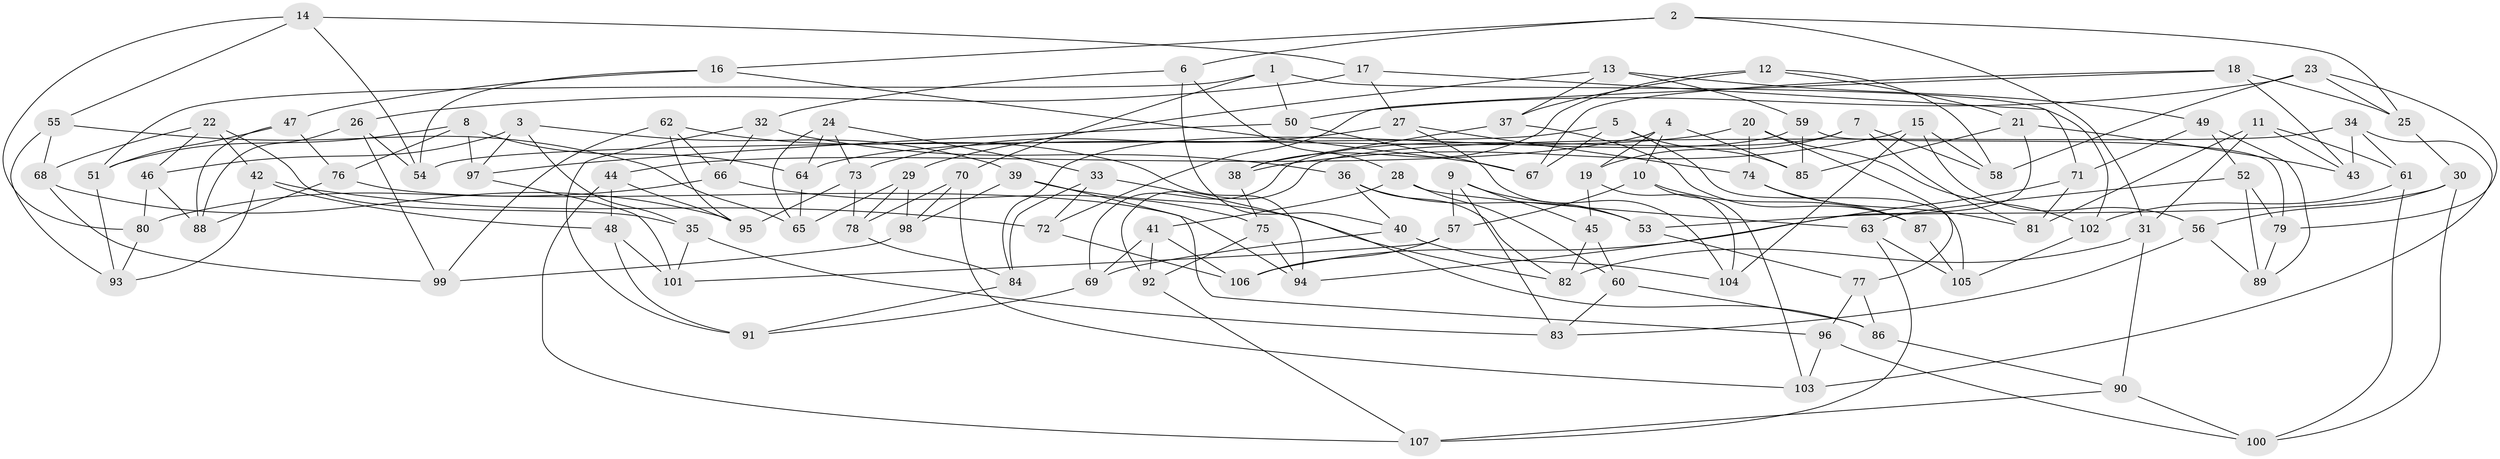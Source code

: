 // coarse degree distribution, {4: 0.6891891891891891, 5: 0.14864864864864866, 3: 0.06756756756756757, 9: 0.02702702702702703, 7: 0.02702702702702703, 2: 0.013513513513513514, 8: 0.013513513513513514, 10: 0.013513513513513514}
// Generated by graph-tools (version 1.1) at 2025/03/03/04/25 22:03:42]
// undirected, 107 vertices, 214 edges
graph export_dot {
graph [start="1"]
  node [color=gray90,style=filled];
  1;
  2;
  3;
  4;
  5;
  6;
  7;
  8;
  9;
  10;
  11;
  12;
  13;
  14;
  15;
  16;
  17;
  18;
  19;
  20;
  21;
  22;
  23;
  24;
  25;
  26;
  27;
  28;
  29;
  30;
  31;
  32;
  33;
  34;
  35;
  36;
  37;
  38;
  39;
  40;
  41;
  42;
  43;
  44;
  45;
  46;
  47;
  48;
  49;
  50;
  51;
  52;
  53;
  54;
  55;
  56;
  57;
  58;
  59;
  60;
  61;
  62;
  63;
  64;
  65;
  66;
  67;
  68;
  69;
  70;
  71;
  72;
  73;
  74;
  75;
  76;
  77;
  78;
  79;
  80;
  81;
  82;
  83;
  84;
  85;
  86;
  87;
  88;
  89;
  90;
  91;
  92;
  93;
  94;
  95;
  96;
  97;
  98;
  99;
  100;
  101;
  102;
  103;
  104;
  105;
  106;
  107;
  1 -- 51;
  1 -- 102;
  1 -- 70;
  1 -- 50;
  2 -- 16;
  2 -- 6;
  2 -- 31;
  2 -- 25;
  3 -- 39;
  3 -- 35;
  3 -- 97;
  3 -- 46;
  4 -- 44;
  4 -- 85;
  4 -- 19;
  4 -- 10;
  5 -- 54;
  5 -- 105;
  5 -- 67;
  5 -- 85;
  6 -- 40;
  6 -- 32;
  6 -- 28;
  7 -- 19;
  7 -- 58;
  7 -- 69;
  7 -- 81;
  8 -- 97;
  8 -- 51;
  8 -- 76;
  8 -- 64;
  9 -- 53;
  9 -- 83;
  9 -- 45;
  9 -- 57;
  10 -- 103;
  10 -- 57;
  10 -- 87;
  11 -- 81;
  11 -- 43;
  11 -- 61;
  11 -- 31;
  12 -- 37;
  12 -- 38;
  12 -- 21;
  12 -- 58;
  13 -- 49;
  13 -- 59;
  13 -- 29;
  13 -- 37;
  14 -- 54;
  14 -- 17;
  14 -- 80;
  14 -- 55;
  15 -- 58;
  15 -- 56;
  15 -- 38;
  15 -- 104;
  16 -- 47;
  16 -- 54;
  16 -- 67;
  17 -- 71;
  17 -- 27;
  17 -- 26;
  18 -- 67;
  18 -- 72;
  18 -- 25;
  18 -- 43;
  19 -- 104;
  19 -- 45;
  20 -- 102;
  20 -- 77;
  20 -- 64;
  20 -- 74;
  21 -- 94;
  21 -- 85;
  21 -- 43;
  22 -- 35;
  22 -- 42;
  22 -- 68;
  22 -- 46;
  23 -- 25;
  23 -- 58;
  23 -- 50;
  23 -- 79;
  24 -- 73;
  24 -- 65;
  24 -- 64;
  24 -- 33;
  25 -- 30;
  26 -- 88;
  26 -- 99;
  26 -- 54;
  27 -- 73;
  27 -- 104;
  27 -- 74;
  28 -- 63;
  28 -- 41;
  28 -- 60;
  29 -- 78;
  29 -- 98;
  29 -- 65;
  30 -- 100;
  30 -- 56;
  30 -- 53;
  31 -- 82;
  31 -- 90;
  32 -- 66;
  32 -- 36;
  32 -- 91;
  33 -- 72;
  33 -- 84;
  33 -- 86;
  34 -- 103;
  34 -- 61;
  34 -- 43;
  34 -- 92;
  35 -- 83;
  35 -- 101;
  36 -- 53;
  36 -- 40;
  36 -- 82;
  37 -- 87;
  37 -- 38;
  38 -- 75;
  39 -- 82;
  39 -- 96;
  39 -- 98;
  40 -- 104;
  40 -- 69;
  41 -- 69;
  41 -- 92;
  41 -- 106;
  42 -- 93;
  42 -- 48;
  42 -- 72;
  44 -- 95;
  44 -- 107;
  44 -- 48;
  45 -- 82;
  45 -- 60;
  46 -- 88;
  46 -- 80;
  47 -- 76;
  47 -- 88;
  47 -- 51;
  48 -- 91;
  48 -- 101;
  49 -- 52;
  49 -- 71;
  49 -- 89;
  50 -- 97;
  50 -- 67;
  51 -- 93;
  52 -- 89;
  52 -- 63;
  52 -- 79;
  53 -- 77;
  55 -- 68;
  55 -- 65;
  55 -- 93;
  56 -- 89;
  56 -- 83;
  57 -- 101;
  57 -- 106;
  59 -- 79;
  59 -- 85;
  59 -- 84;
  60 -- 86;
  60 -- 83;
  61 -- 102;
  61 -- 100;
  62 -- 95;
  62 -- 66;
  62 -- 94;
  62 -- 99;
  63 -- 105;
  63 -- 107;
  64 -- 65;
  66 -- 75;
  66 -- 80;
  68 -- 99;
  68 -- 95;
  69 -- 91;
  70 -- 78;
  70 -- 98;
  70 -- 103;
  71 -- 106;
  71 -- 81;
  72 -- 106;
  73 -- 78;
  73 -- 95;
  74 -- 87;
  74 -- 81;
  75 -- 94;
  75 -- 92;
  76 -- 94;
  76 -- 88;
  77 -- 86;
  77 -- 96;
  78 -- 84;
  79 -- 89;
  80 -- 93;
  84 -- 91;
  86 -- 90;
  87 -- 105;
  90 -- 100;
  90 -- 107;
  92 -- 107;
  96 -- 103;
  96 -- 100;
  97 -- 101;
  98 -- 99;
  102 -- 105;
}
